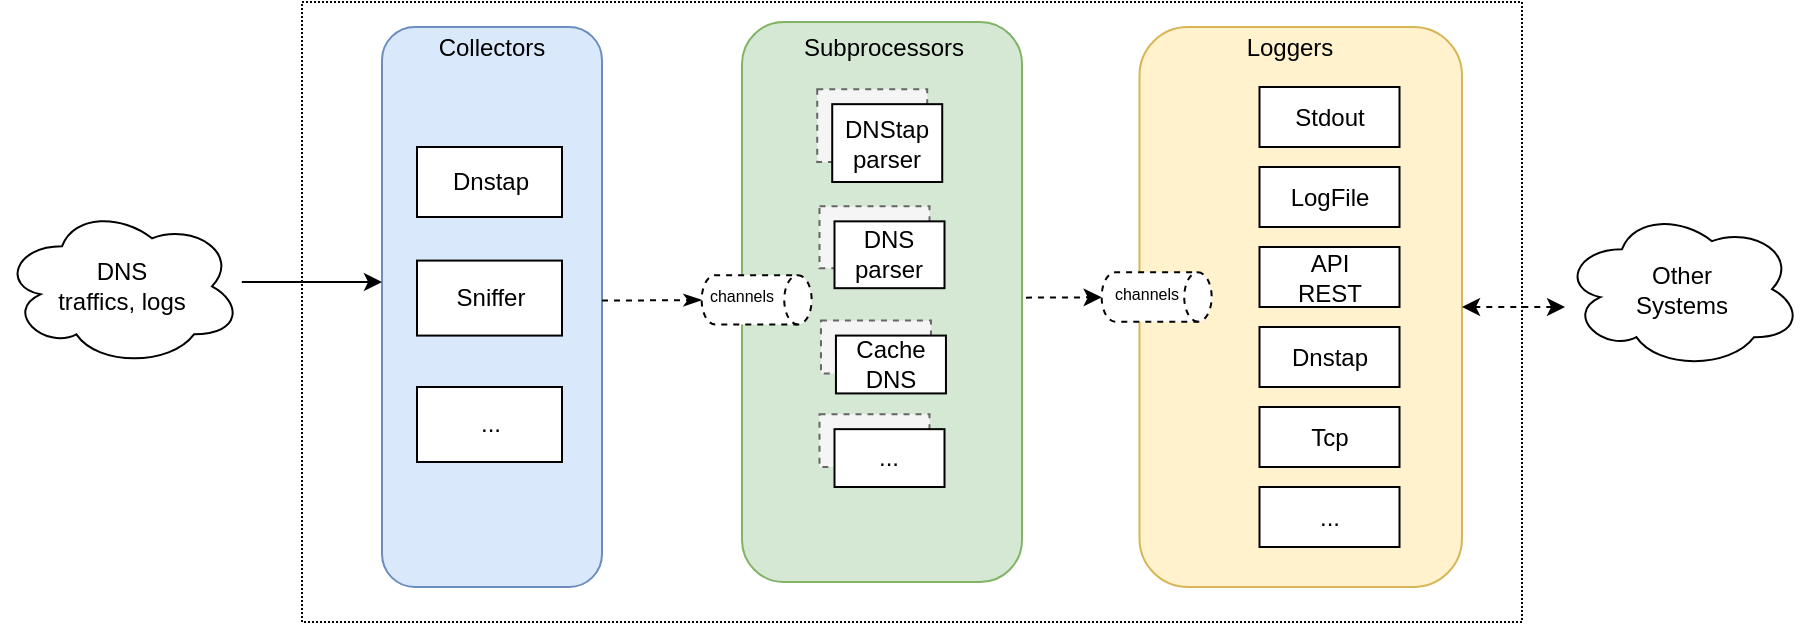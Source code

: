 <mxfile version="15.7.1" type="device"><diagram id="ufO1G3qEnvI_ADMoatvI" name="Page-1"><mxGraphModel dx="1422" dy="878" grid="1" gridSize="10" guides="1" tooltips="1" connect="1" arrows="1" fold="1" page="1" pageScale="1" pageWidth="850" pageHeight="1100" math="0" shadow="0"><root><mxCell id="0"/><mxCell id="1" parent="0"/><mxCell id="Bz5Tm2sbpXWNn8aAGj9C-1" value="" style="rounded=0;whiteSpace=wrap;html=1;dashed=1;dashPattern=1 1;" parent="1" vertex="1"><mxGeometry x="210" y="240" width="610" height="310" as="geometry"/></mxCell><mxCell id="Bz5Tm2sbpXWNn8aAGj9C-3" value="" style="rounded=1;whiteSpace=wrap;html=1;fillColor=#dae8fc;strokeColor=#6c8ebf;" parent="1" vertex="1"><mxGeometry x="250" y="252.5" width="110" height="280" as="geometry"/></mxCell><mxCell id="Bz5Tm2sbpXWNn8aAGj9C-4" value="Collectors" style="text;html=1;strokeColor=none;fillColor=none;align=center;verticalAlign=middle;whiteSpace=wrap;rounded=0;" parent="1" vertex="1"><mxGeometry x="285" y="252.5" width="40" height="20" as="geometry"/></mxCell><mxCell id="Bz5Tm2sbpXWNn8aAGj9C-5" value="" style="rounded=1;whiteSpace=wrap;html=1;fillColor=#fff2cc;strokeColor=#d6b656;" parent="1" vertex="1"><mxGeometry x="628.75" y="252.5" width="161.25" height="280" as="geometry"/></mxCell><mxCell id="Bz5Tm2sbpXWNn8aAGj9C-6" value="Loggers" style="text;html=1;strokeColor=none;fillColor=none;align=center;verticalAlign=middle;whiteSpace=wrap;rounded=0;" parent="1" vertex="1"><mxGeometry x="683.75" y="252.5" width="40" height="20" as="geometry"/></mxCell><mxCell id="Bz5Tm2sbpXWNn8aAGj9C-7" value="Dnstap" style="rounded=0;whiteSpace=wrap;html=1;" parent="1" vertex="1"><mxGeometry x="267.5" y="312.5" width="72.5" height="35" as="geometry"/></mxCell><mxCell id="Bz5Tm2sbpXWNn8aAGj9C-8" value="Stdout" style="rounded=0;whiteSpace=wrap;html=1;" parent="1" vertex="1"><mxGeometry x="688.75" y="282.5" width="70" height="30" as="geometry"/></mxCell><mxCell id="Bz5Tm2sbpXWNn8aAGj9C-9" value="LogFile" style="rounded=0;whiteSpace=wrap;html=1;" parent="1" vertex="1"><mxGeometry x="688.75" y="322.5" width="70" height="30" as="geometry"/></mxCell><mxCell id="Bz5Tm2sbpXWNn8aAGj9C-11" value="API&lt;br&gt;REST" style="rounded=0;whiteSpace=wrap;html=1;" parent="1" vertex="1"><mxGeometry x="688.75" y="362.5" width="70" height="30" as="geometry"/></mxCell><mxCell id="Bz5Tm2sbpXWNn8aAGj9C-12" value="Dnstap" style="rounded=0;whiteSpace=wrap;html=1;" parent="1" vertex="1"><mxGeometry x="688.75" y="402.5" width="70" height="30" as="geometry"/></mxCell><mxCell id="Bz5Tm2sbpXWNn8aAGj9C-21" style="edgeStyle=orthogonalEdgeStyle;rounded=0;orthogonalLoop=1;jettySize=auto;html=1;" parent="1" source="Bz5Tm2sbpXWNn8aAGj9C-22" target="Bz5Tm2sbpXWNn8aAGj9C-3" edge="1"><mxGeometry relative="1" as="geometry"><mxPoint x="210" y="330.0" as="sourcePoint"/><Array as="points"><mxPoint x="200" y="380"/><mxPoint x="200" y="380"/></Array><mxPoint x="250" y="372" as="targetPoint"/></mxGeometry></mxCell><mxCell id="Bz5Tm2sbpXWNn8aAGj9C-22" value="DNS&lt;br&gt;traffics, logs" style="ellipse;shape=cloud;whiteSpace=wrap;html=1;" parent="1" vertex="1"><mxGeometry x="60" y="342.17" width="120" height="80" as="geometry"/></mxCell><mxCell id="Bz5Tm2sbpXWNn8aAGj9C-25" style="edgeStyle=orthogonalEdgeStyle;rounded=0;orthogonalLoop=1;jettySize=auto;html=1;entryX=1;entryY=0.5;entryDx=0;entryDy=0;startArrow=classic;startFill=1;dashed=1;" parent="1" source="Bz5Tm2sbpXWNn8aAGj9C-24" target="Bz5Tm2sbpXWNn8aAGj9C-5" edge="1"><mxGeometry relative="1" as="geometry"><Array as="points"><mxPoint x="814" y="393"/></Array></mxGeometry></mxCell><mxCell id="Bz5Tm2sbpXWNn8aAGj9C-24" value="Other&lt;br&gt;Systems" style="ellipse;shape=cloud;whiteSpace=wrap;html=1;" parent="1" vertex="1"><mxGeometry x="840" y="343.58" width="120" height="80" as="geometry"/></mxCell><mxCell id="-3yZR6oxpWMJixMdDyJA-1" value="..." style="rounded=0;whiteSpace=wrap;html=1;" parent="1" vertex="1"><mxGeometry x="688.75" y="482.5" width="70" height="30" as="geometry"/></mxCell><mxCell id="u5AGXcJZ_II1LnYVc-g0-1" value="Tcp" style="rounded=0;whiteSpace=wrap;html=1;" parent="1" vertex="1"><mxGeometry x="688.75" y="442.5" width="70" height="30" as="geometry"/></mxCell><mxCell id="u5AGXcJZ_II1LnYVc-g0-32" style="edgeStyle=orthogonalEdgeStyle;rounded=0;orthogonalLoop=1;jettySize=auto;html=1;dashed=1;" parent="1" target="fJ84-PEoClCSKTwv77zp-10" edge="1"><mxGeometry relative="1" as="geometry"><mxPoint x="560" y="387.84" as="sourcePoint"/><mxPoint x="612" y="387.84" as="targetPoint"/><Array as="points"><mxPoint x="580" y="387.84"/><mxPoint x="580" y="387.84"/></Array></mxGeometry></mxCell><mxCell id="u5AGXcJZ_II1LnYVc-g0-3" value="" style="rounded=1;whiteSpace=wrap;html=1;fillColor=#d5e8d4;strokeColor=#82b366;" parent="1" vertex="1"><mxGeometry x="430" y="250" width="140" height="280" as="geometry"/></mxCell><mxCell id="u5AGXcJZ_II1LnYVc-g0-5" value="Subprocessors" style="text;html=1;strokeColor=none;fillColor=none;align=center;verticalAlign=middle;whiteSpace=wrap;rounded=0;" parent="1" vertex="1"><mxGeometry x="480.73" y="252.5" width="40" height="20" as="geometry"/></mxCell><mxCell id="u5AGXcJZ_II1LnYVc-g0-6" value="DNStap" style="rounded=0;whiteSpace=wrap;html=1;fillColor=#f5f5f5;strokeColor=#666666;fontColor=#333333;dashed=1;" parent="1" vertex="1"><mxGeometry x="467.61" y="283.58" width="55" height="36.42" as="geometry"/></mxCell><mxCell id="u5AGXcJZ_II1LnYVc-g0-46" value="DNStap&lt;br&gt;parser" style="rounded=0;whiteSpace=wrap;html=1;" parent="1" vertex="1"><mxGeometry x="475.11" y="291.08" width="55" height="38.92" as="geometry"/></mxCell><mxCell id="iTIhJDxiL0y57AlXagwx-9" value="Sniffer" style="rounded=0;whiteSpace=wrap;html=1;" parent="1" vertex="1"><mxGeometry x="267.5" y="369.29" width="72.5" height="37.5" as="geometry"/></mxCell><mxCell id="5OMZ8M604oUYILuZvaa7-1" value="..." style="rounded=0;whiteSpace=wrap;html=1;" parent="1" vertex="1"><mxGeometry x="267.5" y="432.5" width="72.5" height="37.5" as="geometry"/></mxCell><mxCell id="5OMZ8M604oUYILuZvaa7-2" value="DNStap" style="rounded=0;whiteSpace=wrap;html=1;fillColor=#f5f5f5;strokeColor=#666666;fontColor=#333333;dashed=1;" parent="1" vertex="1"><mxGeometry x="468.75" y="342.17" width="55" height="30.92" as="geometry"/></mxCell><mxCell id="5OMZ8M604oUYILuZvaa7-3" value="DNS&lt;br&gt;parser" style="rounded=0;whiteSpace=wrap;html=1;" parent="1" vertex="1"><mxGeometry x="476.25" y="349.67" width="55" height="33.42" as="geometry"/></mxCell><mxCell id="5OMZ8M604oUYILuZvaa7-7" style="edgeStyle=orthogonalEdgeStyle;rounded=0;orthogonalLoop=1;jettySize=auto;html=1;dashed=1;endArrow=classicThin;endFill=1;" parent="1" target="5OMZ8M604oUYILuZvaa7-5" edge="1"><mxGeometry relative="1" as="geometry"><mxPoint x="421.51" y="411.49" as="targetPoint"/><mxPoint x="360" y="389.274" as="sourcePoint"/><Array as="points"><mxPoint x="361" y="389.24"/></Array></mxGeometry></mxCell><mxCell id="fJ84-PEoClCSKTwv77zp-1" value="DNStap" style="rounded=0;whiteSpace=wrap;html=1;fillColor=#f5f5f5;strokeColor=#666666;fontColor=#333333;dashed=1;" parent="1" vertex="1"><mxGeometry x="469.48" y="399.29" width="55" height="26.42" as="geometry"/></mxCell><mxCell id="fJ84-PEoClCSKTwv77zp-2" value="Cache&lt;br&gt;DNS" style="rounded=0;whiteSpace=wrap;html=1;" parent="1" vertex="1"><mxGeometry x="476.98" y="406.79" width="55" height="28.92" as="geometry"/></mxCell><mxCell id="5OMZ8M604oUYILuZvaa7-4" value="" style="group" parent="1" vertex="1" connectable="0"><mxGeometry x="420" y="381.91" width="45" height="41.67" as="geometry"/></mxCell><mxCell id="5OMZ8M604oUYILuZvaa7-5" value="" style="shape=cylinder3;whiteSpace=wrap;html=1;boundedLbl=1;backgroundOutline=1;size=6.857;rotation=90;dashed=1;" parent="5OMZ8M604oUYILuZvaa7-4" vertex="1"><mxGeometry x="5" y="-20.5" width="24.66" height="55" as="geometry"/></mxCell><mxCell id="5OMZ8M604oUYILuZvaa7-6" value="&lt;font style=&quot;font-size: 8px&quot;&gt;channels&lt;/font&gt;" style="text;html=1;strokeColor=none;fillColor=none;align=center;verticalAlign=middle;whiteSpace=wrap;rounded=0;" parent="5OMZ8M604oUYILuZvaa7-4" vertex="1"><mxGeometry y="-3" width="20" height="14" as="geometry"/></mxCell><mxCell id="fJ84-PEoClCSKTwv77zp-9" value="" style="group" parent="1" vertex="1" connectable="0"><mxGeometry x="620" y="380.5" width="45" height="41.67" as="geometry"/></mxCell><mxCell id="fJ84-PEoClCSKTwv77zp-10" value="" style="shape=cylinder3;whiteSpace=wrap;html=1;boundedLbl=1;backgroundOutline=1;size=6.857;rotation=90;dashed=1;" parent="fJ84-PEoClCSKTwv77zp-9" vertex="1"><mxGeometry x="5" y="-20.5" width="24.66" height="55" as="geometry"/></mxCell><mxCell id="fJ84-PEoClCSKTwv77zp-11" value="&lt;font style=&quot;font-size: 8px&quot;&gt;channels&lt;/font&gt;" style="text;html=1;strokeColor=none;fillColor=none;align=center;verticalAlign=middle;whiteSpace=wrap;rounded=0;" parent="fJ84-PEoClCSKTwv77zp-9" vertex="1"><mxGeometry y="-3" width="24.955" height="14" as="geometry"/></mxCell><mxCell id="fJ84-PEoClCSKTwv77zp-13" value="DNStap" style="rounded=0;whiteSpace=wrap;html=1;fillColor=#f5f5f5;strokeColor=#666666;fontColor=#333333;dashed=1;" parent="1" vertex="1"><mxGeometry x="468.75" y="446.08" width="55" height="26.42" as="geometry"/></mxCell><mxCell id="fJ84-PEoClCSKTwv77zp-14" value="..." style="rounded=0;whiteSpace=wrap;html=1;" parent="1" vertex="1"><mxGeometry x="476.25" y="453.58" width="55" height="28.92" as="geometry"/></mxCell></root></mxGraphModel></diagram></mxfile>